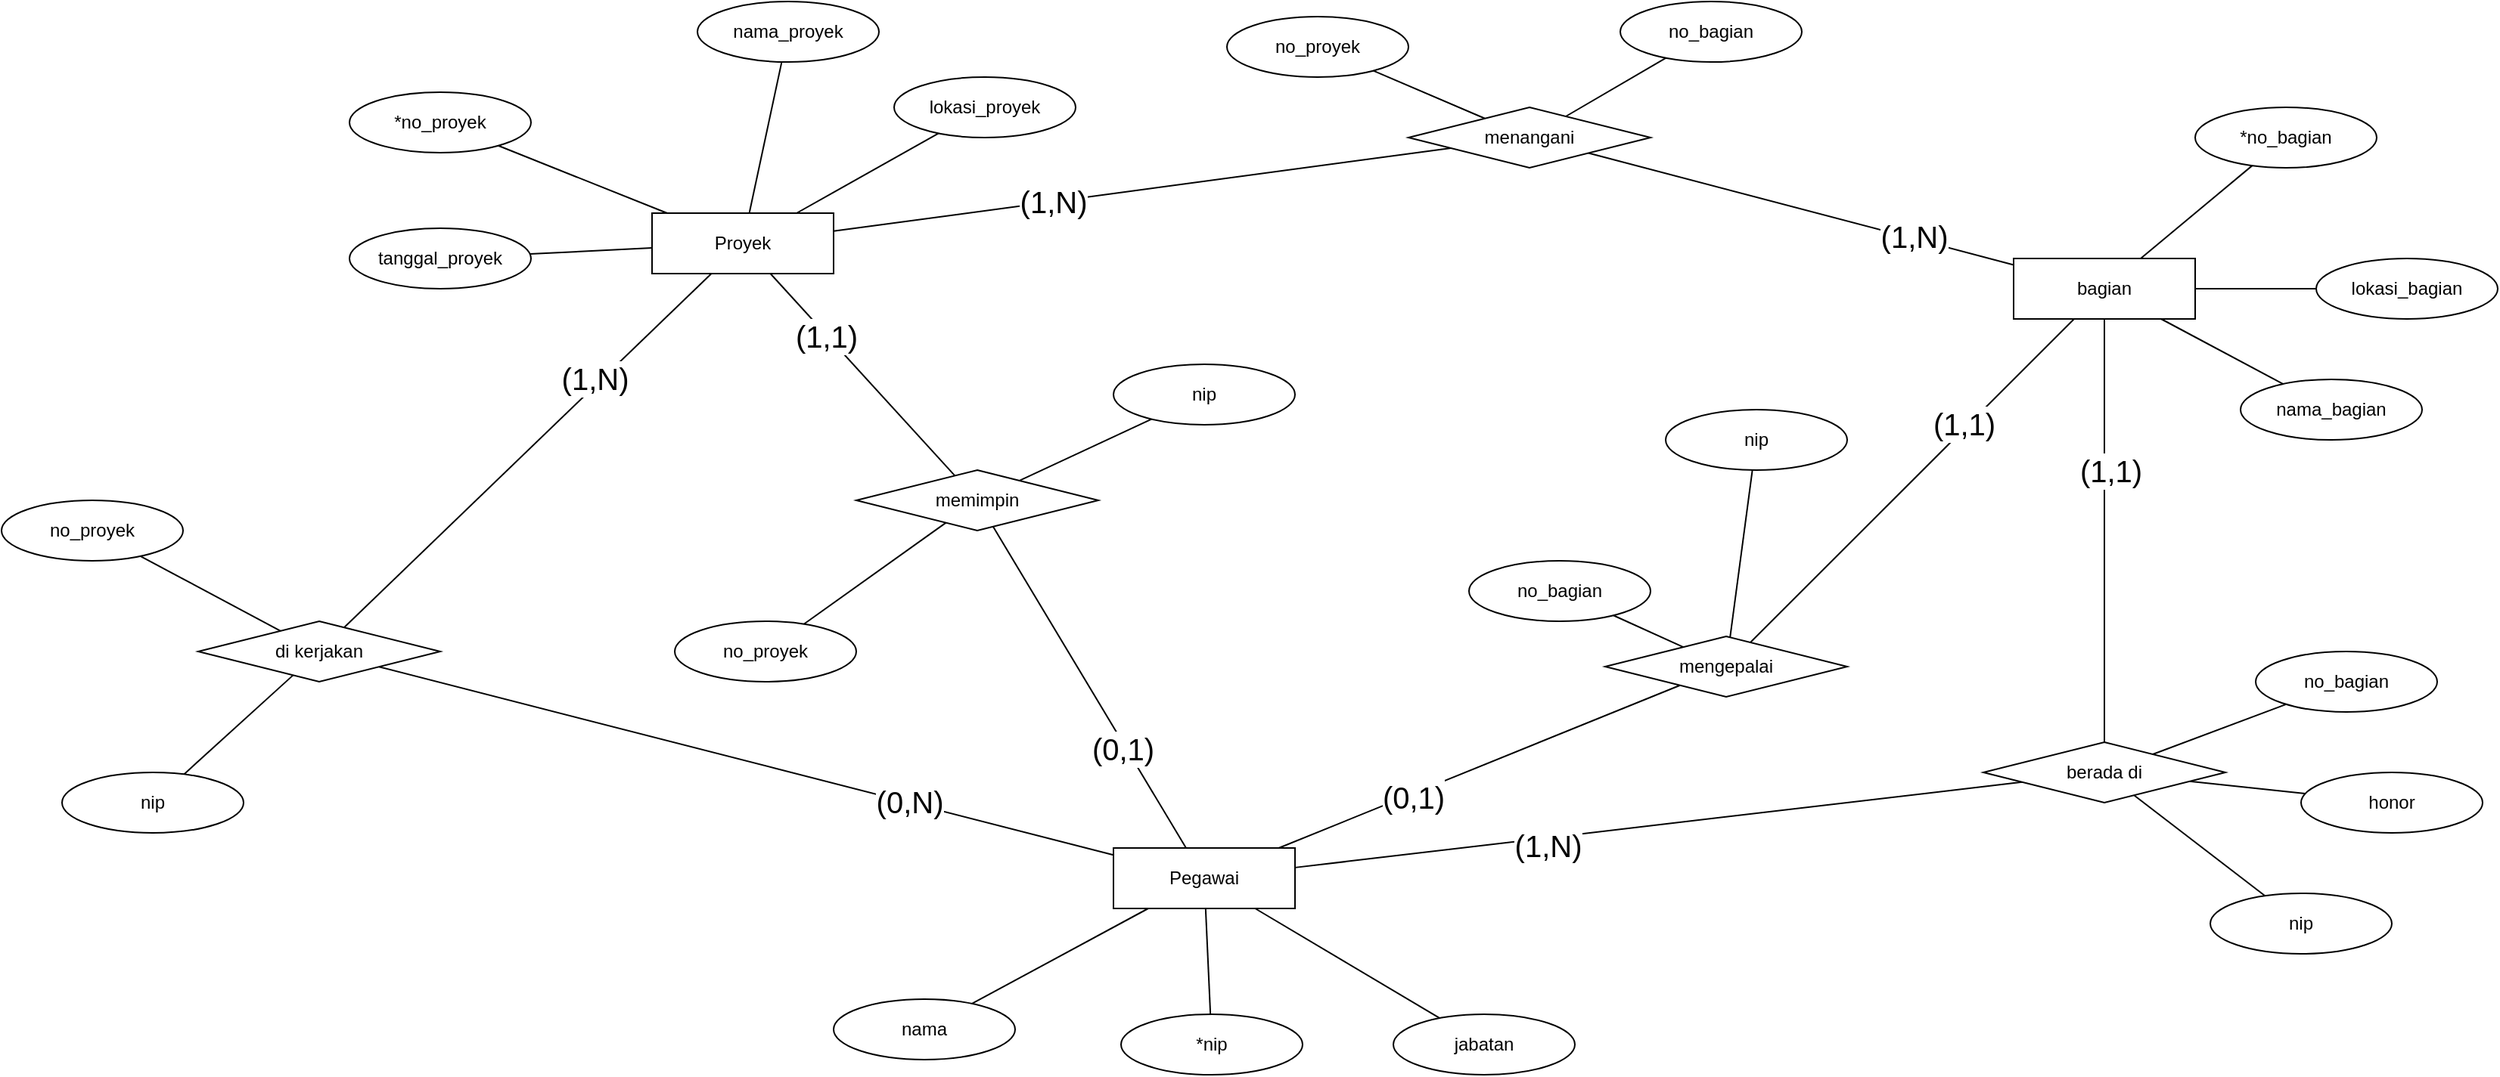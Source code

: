 <mxfile version="21.3.7" type="device" pages="3">
  <diagram name="ER-Model" id="K68WFYx544NKHzGUATrE">
    <mxGraphModel dx="2490" dy="2073" grid="1" gridSize="10" guides="1" tooltips="1" connect="1" arrows="1" fold="1" page="1" pageScale="1" pageWidth="850" pageHeight="1100" math="0" shadow="0">
      <root>
        <mxCell id="0" />
        <mxCell id="1" parent="0" />
        <mxCell id="LPlbiNGyBh89_qNewVkw-8" value="" style="rounded=0;orthogonalLoop=1;jettySize=auto;html=1;endArrow=none;endFill=0;" parent="1" source="LPlbiNGyBh89_qNewVkw-1" target="LPlbiNGyBh89_qNewVkw-7" edge="1">
          <mxGeometry relative="1" as="geometry" />
        </mxCell>
        <mxCell id="LPlbiNGyBh89_qNewVkw-13" style="rounded=0;orthogonalLoop=1;jettySize=auto;html=1;endArrow=none;endFill=0;" parent="1" source="LPlbiNGyBh89_qNewVkw-1" target="LPlbiNGyBh89_qNewVkw-11" edge="1">
          <mxGeometry relative="1" as="geometry" />
        </mxCell>
        <mxCell id="LPlbiNGyBh89_qNewVkw-14" style="rounded=0;orthogonalLoop=1;jettySize=auto;html=1;endArrow=none;endFill=0;" parent="1" source="LPlbiNGyBh89_qNewVkw-1" target="LPlbiNGyBh89_qNewVkw-12" edge="1">
          <mxGeometry relative="1" as="geometry" />
        </mxCell>
        <mxCell id="LPlbiNGyBh89_qNewVkw-1" value="Pegawai" style="rounded=0;whiteSpace=wrap;html=1;" parent="1" vertex="1">
          <mxGeometry x="465" y="220" width="120" height="40" as="geometry" />
        </mxCell>
        <mxCell id="LPlbiNGyBh89_qNewVkw-7" value="jabatan" style="ellipse;whiteSpace=wrap;html=1;rounded=0;" parent="1" vertex="1">
          <mxGeometry x="650" y="330" width="120" height="40" as="geometry" />
        </mxCell>
        <mxCell id="LPlbiNGyBh89_qNewVkw-11" value="*nip" style="ellipse;whiteSpace=wrap;html=1;rounded=0;" parent="1" vertex="1">
          <mxGeometry x="470" y="330" width="120" height="40" as="geometry" />
        </mxCell>
        <mxCell id="LPlbiNGyBh89_qNewVkw-12" value="nama" style="ellipse;whiteSpace=wrap;html=1;rounded=0;" parent="1" vertex="1">
          <mxGeometry x="280" y="320" width="120" height="40" as="geometry" />
        </mxCell>
        <mxCell id="LPlbiNGyBh89_qNewVkw-17" style="rounded=0;orthogonalLoop=1;jettySize=auto;html=1;endArrow=none;endFill=0;" parent="1" source="LPlbiNGyBh89_qNewVkw-15" target="LPlbiNGyBh89_qNewVkw-16" edge="1">
          <mxGeometry relative="1" as="geometry" />
        </mxCell>
        <mxCell id="LPlbiNGyBh89_qNewVkw-20" style="rounded=0;orthogonalLoop=1;jettySize=auto;html=1;endArrow=none;endFill=0;" parent="1" source="LPlbiNGyBh89_qNewVkw-15" target="LPlbiNGyBh89_qNewVkw-19" edge="1">
          <mxGeometry relative="1" as="geometry" />
        </mxCell>
        <mxCell id="LPlbiNGyBh89_qNewVkw-21" style="rounded=0;orthogonalLoop=1;jettySize=auto;html=1;endArrow=none;endFill=0;" parent="1" source="LPlbiNGyBh89_qNewVkw-15" target="LPlbiNGyBh89_qNewVkw-18" edge="1">
          <mxGeometry relative="1" as="geometry" />
        </mxCell>
        <mxCell id="LPlbiNGyBh89_qNewVkw-68" style="rounded=0;orthogonalLoop=1;jettySize=auto;html=1;endArrow=none;endFill=0;" parent="1" source="LPlbiNGyBh89_qNewVkw-15" target="LPlbiNGyBh89_qNewVkw-1" edge="1">
          <mxGeometry relative="1" as="geometry" />
        </mxCell>
        <mxCell id="LPlbiNGyBh89_qNewVkw-69" value="&lt;font style=&quot;font-size: 20px;&quot;&gt;(1,N)&lt;/font&gt;" style="edgeLabel;html=1;align=center;verticalAlign=middle;resizable=0;points=[];" parent="LPlbiNGyBh89_qNewVkw-68" vertex="1" connectable="0">
          <mxGeometry x="0.309" y="4" relative="1" as="geometry">
            <mxPoint as="offset" />
          </mxGeometry>
        </mxCell>
        <mxCell id="LPlbiNGyBh89_qNewVkw-15" value="berada di" style="rhombus;whiteSpace=wrap;html=1;" parent="1" vertex="1">
          <mxGeometry x="1040" y="150" width="160" height="40" as="geometry" />
        </mxCell>
        <mxCell id="LPlbiNGyBh89_qNewVkw-16" value="nip" style="ellipse;whiteSpace=wrap;html=1;rounded=0;" parent="1" vertex="1">
          <mxGeometry x="1190" y="250" width="120" height="40" as="geometry" />
        </mxCell>
        <mxCell id="LPlbiNGyBh89_qNewVkw-18" value="honor" style="ellipse;whiteSpace=wrap;html=1;rounded=0;" parent="1" vertex="1">
          <mxGeometry x="1250" y="170" width="120" height="40" as="geometry" />
        </mxCell>
        <mxCell id="LPlbiNGyBh89_qNewVkw-19" value="no_bagian" style="ellipse;whiteSpace=wrap;html=1;rounded=0;" parent="1" vertex="1">
          <mxGeometry x="1220" y="90" width="120" height="40" as="geometry" />
        </mxCell>
        <mxCell id="LPlbiNGyBh89_qNewVkw-24" style="rounded=0;orthogonalLoop=1;jettySize=auto;html=1;endArrow=none;endFill=0;" parent="1" source="LPlbiNGyBh89_qNewVkw-22" target="LPlbiNGyBh89_qNewVkw-23" edge="1">
          <mxGeometry relative="1" as="geometry" />
        </mxCell>
        <mxCell id="LPlbiNGyBh89_qNewVkw-27" style="rounded=0;orthogonalLoop=1;jettySize=auto;html=1;endArrow=none;endFill=0;" parent="1" source="LPlbiNGyBh89_qNewVkw-22" target="LPlbiNGyBh89_qNewVkw-26" edge="1">
          <mxGeometry relative="1" as="geometry" />
        </mxCell>
        <mxCell id="LPlbiNGyBh89_qNewVkw-28" style="rounded=0;orthogonalLoop=1;jettySize=auto;html=1;endArrow=none;endFill=0;" parent="1" source="LPlbiNGyBh89_qNewVkw-22" target="LPlbiNGyBh89_qNewVkw-25" edge="1">
          <mxGeometry relative="1" as="geometry" />
        </mxCell>
        <mxCell id="LPlbiNGyBh89_qNewVkw-66" style="rounded=0;orthogonalLoop=1;jettySize=auto;html=1;endArrow=none;endFill=0;" parent="1" source="LPlbiNGyBh89_qNewVkw-22" target="LPlbiNGyBh89_qNewVkw-15" edge="1">
          <mxGeometry relative="1" as="geometry" />
        </mxCell>
        <mxCell id="LPlbiNGyBh89_qNewVkw-67" value="&lt;font style=&quot;font-size: 20px;&quot;&gt;(1,1)&lt;/font&gt;" style="edgeLabel;html=1;align=center;verticalAlign=middle;resizable=0;points=[];" parent="LPlbiNGyBh89_qNewVkw-66" vertex="1" connectable="0">
          <mxGeometry x="-0.284" y="4" relative="1" as="geometry">
            <mxPoint as="offset" />
          </mxGeometry>
        </mxCell>
        <mxCell id="LPlbiNGyBh89_qNewVkw-71" style="rounded=0;orthogonalLoop=1;jettySize=auto;html=1;endArrow=none;endFill=0;" parent="1" source="LPlbiNGyBh89_qNewVkw-22" target="LPlbiNGyBh89_qNewVkw-29" edge="1">
          <mxGeometry relative="1" as="geometry" />
        </mxCell>
        <mxCell id="LPlbiNGyBh89_qNewVkw-72" value="&lt;font style=&quot;font-size: 20px;&quot;&gt;(1,1)&lt;/font&gt;" style="edgeLabel;html=1;align=center;verticalAlign=middle;resizable=0;points=[];" parent="LPlbiNGyBh89_qNewVkw-71" vertex="1" connectable="0">
          <mxGeometry x="-0.341" y="-4" relative="1" as="geometry">
            <mxPoint y="1" as="offset" />
          </mxGeometry>
        </mxCell>
        <mxCell id="LPlbiNGyBh89_qNewVkw-22" value="bagian" style="rounded=0;whiteSpace=wrap;html=1;" parent="1" vertex="1">
          <mxGeometry x="1060" y="-170" width="120" height="40" as="geometry" />
        </mxCell>
        <mxCell id="LPlbiNGyBh89_qNewVkw-23" value="*no_bagian" style="ellipse;whiteSpace=wrap;html=1;rounded=0;" parent="1" vertex="1">
          <mxGeometry x="1180" y="-270" width="120" height="40" as="geometry" />
        </mxCell>
        <mxCell id="LPlbiNGyBh89_qNewVkw-25" value="nama_bagian" style="ellipse;whiteSpace=wrap;html=1;rounded=0;" parent="1" vertex="1">
          <mxGeometry x="1210" y="-90" width="120" height="40" as="geometry" />
        </mxCell>
        <mxCell id="LPlbiNGyBh89_qNewVkw-26" value="lokasi_bagian" style="ellipse;whiteSpace=wrap;html=1;rounded=0;" parent="1" vertex="1">
          <mxGeometry x="1260" y="-170" width="120" height="40" as="geometry" />
        </mxCell>
        <mxCell id="LPlbiNGyBh89_qNewVkw-31" style="rounded=0;orthogonalLoop=1;jettySize=auto;html=1;endArrow=none;endFill=0;" parent="1" source="LPlbiNGyBh89_qNewVkw-29" target="LPlbiNGyBh89_qNewVkw-30" edge="1">
          <mxGeometry relative="1" as="geometry" />
        </mxCell>
        <mxCell id="LPlbiNGyBh89_qNewVkw-33" style="rounded=0;orthogonalLoop=1;jettySize=auto;html=1;endArrow=none;endFill=0;" parent="1" source="LPlbiNGyBh89_qNewVkw-29" target="LPlbiNGyBh89_qNewVkw-32" edge="1">
          <mxGeometry relative="1" as="geometry" />
        </mxCell>
        <mxCell id="LPlbiNGyBh89_qNewVkw-73" style="rounded=0;orthogonalLoop=1;jettySize=auto;html=1;endArrow=none;endFill=0;" parent="1" source="LPlbiNGyBh89_qNewVkw-29" target="LPlbiNGyBh89_qNewVkw-1" edge="1">
          <mxGeometry relative="1" as="geometry" />
        </mxCell>
        <mxCell id="LPlbiNGyBh89_qNewVkw-74" value="&lt;font style=&quot;font-size: 20px;&quot;&gt;(0,1)&lt;/font&gt;" style="edgeLabel;html=1;align=center;verticalAlign=middle;resizable=0;points=[];" parent="LPlbiNGyBh89_qNewVkw-73" vertex="1" connectable="0">
          <mxGeometry x="0.334" y="1" relative="1" as="geometry">
            <mxPoint y="1" as="offset" />
          </mxGeometry>
        </mxCell>
        <mxCell id="LPlbiNGyBh89_qNewVkw-29" value="mengepalai" style="rhombus;whiteSpace=wrap;html=1;" parent="1" vertex="1">
          <mxGeometry x="790" y="80" width="160" height="40" as="geometry" />
        </mxCell>
        <mxCell id="LPlbiNGyBh89_qNewVkw-30" value="no_bagian" style="ellipse;whiteSpace=wrap;html=1;rounded=0;" parent="1" vertex="1">
          <mxGeometry x="700" y="30" width="120" height="40" as="geometry" />
        </mxCell>
        <mxCell id="LPlbiNGyBh89_qNewVkw-32" value="nip" style="ellipse;whiteSpace=wrap;html=1;rounded=0;" parent="1" vertex="1">
          <mxGeometry x="830" y="-70" width="120" height="40" as="geometry" />
        </mxCell>
        <mxCell id="LPlbiNGyBh89_qNewVkw-36" style="rounded=0;orthogonalLoop=1;jettySize=auto;html=1;endArrow=none;endFill=0;" parent="1" source="LPlbiNGyBh89_qNewVkw-34" target="LPlbiNGyBh89_qNewVkw-35" edge="1">
          <mxGeometry relative="1" as="geometry" />
        </mxCell>
        <mxCell id="LPlbiNGyBh89_qNewVkw-38" style="rounded=0;orthogonalLoop=1;jettySize=auto;html=1;endArrow=none;endFill=0;" parent="1" source="LPlbiNGyBh89_qNewVkw-34" target="LPlbiNGyBh89_qNewVkw-37" edge="1">
          <mxGeometry relative="1" as="geometry" />
        </mxCell>
        <mxCell id="LPlbiNGyBh89_qNewVkw-55" style="rounded=0;orthogonalLoop=1;jettySize=auto;html=1;endArrow=none;endFill=0;" parent="1" source="LPlbiNGyBh89_qNewVkw-34" target="LPlbiNGyBh89_qNewVkw-22" edge="1">
          <mxGeometry relative="1" as="geometry" />
        </mxCell>
        <mxCell id="LPlbiNGyBh89_qNewVkw-56" value="&lt;font style=&quot;font-size: 20px;&quot;&gt;(1,N)&lt;/font&gt;" style="edgeLabel;html=1;align=center;verticalAlign=middle;resizable=0;points=[];" parent="LPlbiNGyBh89_qNewVkw-55" vertex="1" connectable="0">
          <mxGeometry x="0.525" y="2" relative="1" as="geometry">
            <mxPoint as="offset" />
          </mxGeometry>
        </mxCell>
        <mxCell id="LPlbiNGyBh89_qNewVkw-34" value="menangani" style="rhombus;whiteSpace=wrap;html=1;" parent="1" vertex="1">
          <mxGeometry x="660" y="-270" width="160" height="40" as="geometry" />
        </mxCell>
        <mxCell id="LPlbiNGyBh89_qNewVkw-35" value="no_bagian" style="ellipse;whiteSpace=wrap;html=1;rounded=0;" parent="1" vertex="1">
          <mxGeometry x="800" y="-340" width="120" height="40" as="geometry" />
        </mxCell>
        <mxCell id="LPlbiNGyBh89_qNewVkw-37" value="no_proyek" style="ellipse;whiteSpace=wrap;html=1;rounded=0;" parent="1" vertex="1">
          <mxGeometry x="540" y="-330" width="120" height="40" as="geometry" />
        </mxCell>
        <mxCell id="LPlbiNGyBh89_qNewVkw-41" style="rounded=0;orthogonalLoop=1;jettySize=auto;html=1;startArrow=none;startFill=0;endArrow=none;endFill=0;" parent="1" source="LPlbiNGyBh89_qNewVkw-39" target="LPlbiNGyBh89_qNewVkw-40" edge="1">
          <mxGeometry relative="1" as="geometry" />
        </mxCell>
        <mxCell id="LPlbiNGyBh89_qNewVkw-43" style="rounded=0;orthogonalLoop=1;jettySize=auto;html=1;startArrow=none;startFill=0;endArrow=none;endFill=0;" parent="1" source="LPlbiNGyBh89_qNewVkw-39" target="LPlbiNGyBh89_qNewVkw-42" edge="1">
          <mxGeometry relative="1" as="geometry" />
        </mxCell>
        <mxCell id="LPlbiNGyBh89_qNewVkw-45" style="rounded=0;orthogonalLoop=1;jettySize=auto;html=1;endArrow=none;endFill=0;" parent="1" source="LPlbiNGyBh89_qNewVkw-39" target="LPlbiNGyBh89_qNewVkw-44" edge="1">
          <mxGeometry relative="1" as="geometry" />
        </mxCell>
        <mxCell id="LPlbiNGyBh89_qNewVkw-47" style="rounded=0;orthogonalLoop=1;jettySize=auto;html=1;startArrow=none;startFill=0;endArrow=none;endFill=0;" parent="1" source="LPlbiNGyBh89_qNewVkw-39" target="LPlbiNGyBh89_qNewVkw-46" edge="1">
          <mxGeometry relative="1" as="geometry" />
        </mxCell>
        <mxCell id="LPlbiNGyBh89_qNewVkw-53" style="rounded=0;orthogonalLoop=1;jettySize=auto;html=1;endArrow=none;endFill=0;" parent="1" source="LPlbiNGyBh89_qNewVkw-39" target="LPlbiNGyBh89_qNewVkw-34" edge="1">
          <mxGeometry relative="1" as="geometry" />
        </mxCell>
        <mxCell id="LPlbiNGyBh89_qNewVkw-54" value="&lt;font style=&quot;font-size: 20px;&quot;&gt;(1,N)&lt;/font&gt;" style="edgeLabel;html=1;align=center;verticalAlign=middle;resizable=0;points=[];" parent="LPlbiNGyBh89_qNewVkw-53" vertex="1" connectable="0">
          <mxGeometry x="-0.291" y="1" relative="1" as="geometry">
            <mxPoint as="offset" />
          </mxGeometry>
        </mxCell>
        <mxCell id="LPlbiNGyBh89_qNewVkw-62" style="rounded=0;orthogonalLoop=1;jettySize=auto;html=1;endArrow=none;endFill=0;" parent="1" source="LPlbiNGyBh89_qNewVkw-39" target="LPlbiNGyBh89_qNewVkw-57" edge="1">
          <mxGeometry relative="1" as="geometry" />
        </mxCell>
        <mxCell id="LPlbiNGyBh89_qNewVkw-63" value="&lt;font style=&quot;font-size: 20px;&quot;&gt;(1,N)&lt;/font&gt;" style="edgeLabel;html=1;align=center;verticalAlign=middle;resizable=0;points=[];" parent="LPlbiNGyBh89_qNewVkw-62" vertex="1" connectable="0">
          <mxGeometry x="-0.386" y="-4" relative="1" as="geometry">
            <mxPoint as="offset" />
          </mxGeometry>
        </mxCell>
        <mxCell id="LPlbiNGyBh89_qNewVkw-76" style="rounded=0;orthogonalLoop=1;jettySize=auto;html=1;endArrow=none;endFill=0;" parent="1" source="LPlbiNGyBh89_qNewVkw-39" target="LPlbiNGyBh89_qNewVkw-48" edge="1">
          <mxGeometry relative="1" as="geometry" />
        </mxCell>
        <mxCell id="LPlbiNGyBh89_qNewVkw-77" value="&lt;font style=&quot;font-size: 20px;&quot;&gt;(1,1)&lt;/font&gt;" style="edgeLabel;html=1;align=center;verticalAlign=middle;resizable=0;points=[];" parent="LPlbiNGyBh89_qNewVkw-76" vertex="1" connectable="0">
          <mxGeometry x="-0.395" relative="1" as="geometry">
            <mxPoint as="offset" />
          </mxGeometry>
        </mxCell>
        <mxCell id="LPlbiNGyBh89_qNewVkw-39" value="Proyek" style="rounded=0;whiteSpace=wrap;html=1;" parent="1" vertex="1">
          <mxGeometry x="160" y="-200" width="120" height="40" as="geometry" />
        </mxCell>
        <mxCell id="LPlbiNGyBh89_qNewVkw-40" value="*no_proyek" style="ellipse;whiteSpace=wrap;html=1;rounded=0;" parent="1" vertex="1">
          <mxGeometry x="-40" y="-280" width="120" height="40" as="geometry" />
        </mxCell>
        <mxCell id="LPlbiNGyBh89_qNewVkw-42" value="nama_proyek" style="ellipse;whiteSpace=wrap;html=1;rounded=0;" parent="1" vertex="1">
          <mxGeometry x="190" y="-340" width="120" height="40" as="geometry" />
        </mxCell>
        <mxCell id="LPlbiNGyBh89_qNewVkw-44" value="lokasi_proyek" style="ellipse;whiteSpace=wrap;html=1;rounded=0;" parent="1" vertex="1">
          <mxGeometry x="320" y="-290" width="120" height="40" as="geometry" />
        </mxCell>
        <mxCell id="LPlbiNGyBh89_qNewVkw-46" value="tanggal_proyek" style="ellipse;whiteSpace=wrap;html=1;rounded=0;" parent="1" vertex="1">
          <mxGeometry x="-40" y="-190" width="120" height="40" as="geometry" />
        </mxCell>
        <mxCell id="LPlbiNGyBh89_qNewVkw-50" style="rounded=0;orthogonalLoop=1;jettySize=auto;html=1;endArrow=none;endFill=0;" parent="1" source="LPlbiNGyBh89_qNewVkw-48" target="LPlbiNGyBh89_qNewVkw-49" edge="1">
          <mxGeometry relative="1" as="geometry" />
        </mxCell>
        <mxCell id="LPlbiNGyBh89_qNewVkw-52" style="rounded=0;orthogonalLoop=1;jettySize=auto;html=1;endArrow=none;endFill=0;" parent="1" source="LPlbiNGyBh89_qNewVkw-48" target="LPlbiNGyBh89_qNewVkw-51" edge="1">
          <mxGeometry relative="1" as="geometry" />
        </mxCell>
        <mxCell id="LPlbiNGyBh89_qNewVkw-78" style="rounded=0;orthogonalLoop=1;jettySize=auto;html=1;endArrow=none;endFill=0;" parent="1" source="LPlbiNGyBh89_qNewVkw-48" target="LPlbiNGyBh89_qNewVkw-1" edge="1">
          <mxGeometry relative="1" as="geometry" />
        </mxCell>
        <mxCell id="LPlbiNGyBh89_qNewVkw-79" value="&lt;font style=&quot;font-size: 20px;&quot;&gt;(0,1)&lt;/font&gt;" style="edgeLabel;html=1;align=center;verticalAlign=middle;resizable=0;points=[];" parent="LPlbiNGyBh89_qNewVkw-78" vertex="1" connectable="0">
          <mxGeometry x="0.363" y="-2" relative="1" as="geometry">
            <mxPoint as="offset" />
          </mxGeometry>
        </mxCell>
        <mxCell id="LPlbiNGyBh89_qNewVkw-48" value="memimpin" style="rhombus;whiteSpace=wrap;html=1;" parent="1" vertex="1">
          <mxGeometry x="295" y="-30" width="160" height="40" as="geometry" />
        </mxCell>
        <mxCell id="LPlbiNGyBh89_qNewVkw-49" value="nip" style="ellipse;whiteSpace=wrap;html=1;rounded=0;" parent="1" vertex="1">
          <mxGeometry x="465" y="-100" width="120" height="40" as="geometry" />
        </mxCell>
        <mxCell id="LPlbiNGyBh89_qNewVkw-51" value="no_proyek" style="ellipse;whiteSpace=wrap;html=1;rounded=0;" parent="1" vertex="1">
          <mxGeometry x="175" y="70" width="120" height="40" as="geometry" />
        </mxCell>
        <mxCell id="LPlbiNGyBh89_qNewVkw-59" style="rounded=0;orthogonalLoop=1;jettySize=auto;html=1;startArrow=none;startFill=0;endArrow=none;endFill=0;" parent="1" source="LPlbiNGyBh89_qNewVkw-57" target="LPlbiNGyBh89_qNewVkw-58" edge="1">
          <mxGeometry relative="1" as="geometry" />
        </mxCell>
        <mxCell id="LPlbiNGyBh89_qNewVkw-61" style="rounded=0;orthogonalLoop=1;jettySize=auto;html=1;startArrow=none;startFill=0;endArrow=none;endFill=0;" parent="1" source="LPlbiNGyBh89_qNewVkw-57" target="LPlbiNGyBh89_qNewVkw-60" edge="1">
          <mxGeometry relative="1" as="geometry" />
        </mxCell>
        <mxCell id="LPlbiNGyBh89_qNewVkw-64" style="rounded=0;orthogonalLoop=1;jettySize=auto;html=1;endArrow=none;endFill=0;" parent="1" source="LPlbiNGyBh89_qNewVkw-57" target="LPlbiNGyBh89_qNewVkw-1" edge="1">
          <mxGeometry relative="1" as="geometry" />
        </mxCell>
        <mxCell id="LPlbiNGyBh89_qNewVkw-65" value="&lt;font style=&quot;font-size: 20px;&quot;&gt;(0,N)&lt;/font&gt;" style="edgeLabel;html=1;align=center;verticalAlign=middle;resizable=0;points=[];" parent="LPlbiNGyBh89_qNewVkw-64" vertex="1" connectable="0">
          <mxGeometry x="0.441" y="1" relative="1" as="geometry">
            <mxPoint as="offset" />
          </mxGeometry>
        </mxCell>
        <mxCell id="LPlbiNGyBh89_qNewVkw-57" value="di kerjakan" style="rhombus;whiteSpace=wrap;html=1;" parent="1" vertex="1">
          <mxGeometry x="-140" y="70" width="160" height="40" as="geometry" />
        </mxCell>
        <mxCell id="LPlbiNGyBh89_qNewVkw-58" value="no_proyek" style="ellipse;whiteSpace=wrap;html=1;rounded=0;" parent="1" vertex="1">
          <mxGeometry x="-270" y="-10" width="120" height="40" as="geometry" />
        </mxCell>
        <mxCell id="LPlbiNGyBh89_qNewVkw-60" value="nip" style="ellipse;whiteSpace=wrap;html=1;rounded=0;" parent="1" vertex="1">
          <mxGeometry x="-230" y="170" width="120" height="40" as="geometry" />
        </mxCell>
      </root>
    </mxGraphModel>
  </diagram>
  <diagram id="GbH912qU25Y64D2h6CVo" name="CDM">
    <mxGraphModel dx="1752" dy="535" grid="1" gridSize="10" guides="1" tooltips="1" connect="1" arrows="1" fold="1" page="1" pageScale="1" pageWidth="850" pageHeight="1100" math="0" shadow="0">
      <root>
        <mxCell id="0" />
        <mxCell id="1" parent="0" />
        <mxCell id="xBo47r-oXRucLtAjuDVi-22" value="Bagian" style="swimlane;fontStyle=0;childLayout=stackLayout;horizontal=1;startSize=30;horizontalStack=0;resizeParent=1;resizeParentMax=0;resizeLast=0;collapsible=1;marginBottom=0;whiteSpace=wrap;html=1;" vertex="1" parent="1">
          <mxGeometry x="110" y="110" width="140" height="120" as="geometry" />
        </mxCell>
        <mxCell id="xBo47r-oXRucLtAjuDVi-23" value="*no_bagian" style="text;strokeColor=none;fillColor=none;align=left;verticalAlign=middle;spacingLeft=4;spacingRight=4;overflow=hidden;points=[[0,0.5],[1,0.5]];portConstraint=eastwest;rotatable=0;whiteSpace=wrap;html=1;" vertex="1" parent="xBo47r-oXRucLtAjuDVi-22">
          <mxGeometry y="30" width="140" height="30" as="geometry" />
        </mxCell>
        <mxCell id="xBo47r-oXRucLtAjuDVi-24" value="nama_bagian" style="text;strokeColor=none;fillColor=none;align=left;verticalAlign=middle;spacingLeft=4;spacingRight=4;overflow=hidden;points=[[0,0.5],[1,0.5]];portConstraint=eastwest;rotatable=0;whiteSpace=wrap;html=1;" vertex="1" parent="xBo47r-oXRucLtAjuDVi-22">
          <mxGeometry y="60" width="140" height="30" as="geometry" />
        </mxCell>
        <mxCell id="xBo47r-oXRucLtAjuDVi-25" value="lokasi_bagian" style="text;strokeColor=none;fillColor=none;align=left;verticalAlign=middle;spacingLeft=4;spacingRight=4;overflow=hidden;points=[[0,0.5],[1,0.5]];portConstraint=eastwest;rotatable=0;whiteSpace=wrap;html=1;" vertex="1" parent="xBo47r-oXRucLtAjuDVi-22">
          <mxGeometry y="90" width="140" height="30" as="geometry" />
        </mxCell>
        <mxCell id="xBo47r-oXRucLtAjuDVi-26" value="Proyek" style="swimlane;fontStyle=0;childLayout=stackLayout;horizontal=1;startSize=30;horizontalStack=0;resizeParent=1;resizeParentMax=0;resizeLast=0;collapsible=1;marginBottom=0;whiteSpace=wrap;html=1;" vertex="1" parent="1">
          <mxGeometry x="580" y="95" width="140" height="150" as="geometry" />
        </mxCell>
        <mxCell id="xBo47r-oXRucLtAjuDVi-27" value="*no_proyek" style="text;strokeColor=none;fillColor=none;align=left;verticalAlign=middle;spacingLeft=4;spacingRight=4;overflow=hidden;points=[[0,0.5],[1,0.5]];portConstraint=eastwest;rotatable=0;whiteSpace=wrap;html=1;" vertex="1" parent="xBo47r-oXRucLtAjuDVi-26">
          <mxGeometry y="30" width="140" height="30" as="geometry" />
        </mxCell>
        <mxCell id="xBo47r-oXRucLtAjuDVi-28" value="nama_proyek" style="text;strokeColor=none;fillColor=none;align=left;verticalAlign=middle;spacingLeft=4;spacingRight=4;overflow=hidden;points=[[0,0.5],[1,0.5]];portConstraint=eastwest;rotatable=0;whiteSpace=wrap;html=1;" vertex="1" parent="xBo47r-oXRucLtAjuDVi-26">
          <mxGeometry y="60" width="140" height="30" as="geometry" />
        </mxCell>
        <mxCell id="xBo47r-oXRucLtAjuDVi-29" value="tanggal_proyek" style="text;strokeColor=none;fillColor=none;align=left;verticalAlign=middle;spacingLeft=4;spacingRight=4;overflow=hidden;points=[[0,0.5],[1,0.5]];portConstraint=eastwest;rotatable=0;whiteSpace=wrap;html=1;" vertex="1" parent="xBo47r-oXRucLtAjuDVi-26">
          <mxGeometry y="90" width="140" height="30" as="geometry" />
        </mxCell>
        <mxCell id="xBo47r-oXRucLtAjuDVi-34" value="lokasi_proyek" style="text;strokeColor=none;fillColor=none;align=left;verticalAlign=middle;spacingLeft=4;spacingRight=4;overflow=hidden;points=[[0,0.5],[1,0.5]];portConstraint=eastwest;rotatable=0;whiteSpace=wrap;html=1;" vertex="1" parent="xBo47r-oXRucLtAjuDVi-26">
          <mxGeometry y="120" width="140" height="30" as="geometry" />
        </mxCell>
        <mxCell id="xBo47r-oXRucLtAjuDVi-30" value="Pegawai" style="swimlane;fontStyle=0;childLayout=stackLayout;horizontal=1;startSize=30;horizontalStack=0;resizeParent=1;resizeParentMax=0;resizeLast=0;collapsible=1;marginBottom=0;whiteSpace=wrap;html=1;" vertex="1" parent="1">
          <mxGeometry x="110" y="310" width="140" height="150" as="geometry" />
        </mxCell>
        <mxCell id="xBo47r-oXRucLtAjuDVi-31" value="*nip" style="text;strokeColor=none;fillColor=none;align=left;verticalAlign=middle;spacingLeft=4;spacingRight=4;overflow=hidden;points=[[0,0.5],[1,0.5]];portConstraint=eastwest;rotatable=0;whiteSpace=wrap;html=1;" vertex="1" parent="xBo47r-oXRucLtAjuDVi-30">
          <mxGeometry y="30" width="140" height="30" as="geometry" />
        </mxCell>
        <mxCell id="xBo47r-oXRucLtAjuDVi-32" value="nama_pegawai" style="text;strokeColor=none;fillColor=none;align=left;verticalAlign=middle;spacingLeft=4;spacingRight=4;overflow=hidden;points=[[0,0.5],[1,0.5]];portConstraint=eastwest;rotatable=0;whiteSpace=wrap;html=1;" vertex="1" parent="xBo47r-oXRucLtAjuDVi-30">
          <mxGeometry y="60" width="140" height="30" as="geometry" />
        </mxCell>
        <mxCell id="xBo47r-oXRucLtAjuDVi-33" value="jabatan_pegawai" style="text;strokeColor=none;fillColor=none;align=left;verticalAlign=middle;spacingLeft=4;spacingRight=4;overflow=hidden;points=[[0,0.5],[1,0.5]];portConstraint=eastwest;rotatable=0;whiteSpace=wrap;html=1;" vertex="1" parent="xBo47r-oXRucLtAjuDVi-30">
          <mxGeometry y="90" width="140" height="30" as="geometry" />
        </mxCell>
        <mxCell id="xBo47r-oXRucLtAjuDVi-35" value="gaji_pokok" style="text;strokeColor=none;fillColor=none;align=left;verticalAlign=middle;spacingLeft=4;spacingRight=4;overflow=hidden;points=[[0,0.5],[1,0.5]];portConstraint=eastwest;rotatable=0;whiteSpace=wrap;html=1;" vertex="1" parent="xBo47r-oXRucLtAjuDVi-30">
          <mxGeometry y="120" width="140" height="30" as="geometry" />
        </mxCell>
        <mxCell id="xBo47r-oXRucLtAjuDVi-36" style="edgeStyle=orthogonalEdgeStyle;rounded=0;orthogonalLoop=1;jettySize=auto;html=1;endArrow=ERoneToMany;endFill=0;strokeWidth=1;startArrow=ERoneToMany;startFill=0;" edge="1" parent="1" source="xBo47r-oXRucLtAjuDVi-23" target="xBo47r-oXRucLtAjuDVi-27">
          <mxGeometry relative="1" as="geometry" />
        </mxCell>
        <mxCell id="xBo47r-oXRucLtAjuDVi-37" value="&lt;font style=&quot;font-size: 20px;&quot;&gt;Menangani&lt;/font&gt;" style="text;html=1;align=center;verticalAlign=middle;resizable=0;points=[];autosize=1;strokeColor=none;fillColor=none;" vertex="1" parent="1">
          <mxGeometry x="360" y="102" width="120" height="40" as="geometry" />
        </mxCell>
        <mxCell id="xBo47r-oXRucLtAjuDVi-38" style="edgeStyle=orthogonalEdgeStyle;rounded=0;orthogonalLoop=1;jettySize=auto;html=1;startArrow=ERone;startFill=0;endArrow=ERoneToMany;endFill=0;" edge="1" parent="1" source="xBo47r-oXRucLtAjuDVi-25" target="xBo47r-oXRucLtAjuDVi-31">
          <mxGeometry relative="1" as="geometry">
            <Array as="points">
              <mxPoint x="70" y="215" />
              <mxPoint x="70" y="355" />
            </Array>
          </mxGeometry>
        </mxCell>
        <mxCell id="xBo47r-oXRucLtAjuDVi-39" value="&lt;font style=&quot;font-size: 20px;&quot;&gt;Berada&lt;/font&gt;" style="text;html=1;align=center;verticalAlign=middle;resizable=0;points=[];autosize=1;strokeColor=none;fillColor=none;rotation=0;" vertex="1" parent="1">
          <mxGeometry x="-20" y="260" width="90" height="40" as="geometry" />
        </mxCell>
        <mxCell id="xBo47r-oXRucLtAjuDVi-40" style="edgeStyle=orthogonalEdgeStyle;rounded=0;orthogonalLoop=1;jettySize=auto;html=1;startArrow=ERone;startFill=0;endArrow=circle;endFill=0;sourcePerimeterSpacing=0;" edge="1" parent="1" source="xBo47r-oXRucLtAjuDVi-24" target="xBo47r-oXRucLtAjuDVi-31">
          <mxGeometry relative="1" as="geometry">
            <Array as="points">
              <mxPoint x="320" y="185" />
              <mxPoint x="320" y="355" />
            </Array>
          </mxGeometry>
        </mxCell>
        <mxCell id="xBo47r-oXRucLtAjuDVi-41" value="&lt;font style=&quot;font-size: 20px;&quot;&gt;Mengepalai&lt;/font&gt;" style="text;html=1;align=center;verticalAlign=middle;resizable=0;points=[];autosize=1;strokeColor=none;fillColor=none;rotation=0;" vertex="1" parent="1">
          <mxGeometry x="190" y="250" width="130" height="40" as="geometry" />
        </mxCell>
        <mxCell id="xBo47r-oXRucLtAjuDVi-43" style="edgeStyle=orthogonalEdgeStyle;rounded=0;orthogonalLoop=1;jettySize=auto;html=1;endArrow=circle;endFill=0;startArrow=ERone;startFill=0;" edge="1" parent="1" source="xBo47r-oXRucLtAjuDVi-28" target="xBo47r-oXRucLtAjuDVi-32">
          <mxGeometry relative="1" as="geometry">
            <Array as="points">
              <mxPoint x="360" y="170" />
              <mxPoint x="360" y="385" />
            </Array>
          </mxGeometry>
        </mxCell>
        <mxCell id="xBo47r-oXRucLtAjuDVi-44" value="&lt;font style=&quot;font-size: 20px;&quot;&gt;Memimpin&lt;/font&gt;" style="text;html=1;align=center;verticalAlign=middle;resizable=0;points=[];autosize=1;strokeColor=none;fillColor=none;" vertex="1" parent="1">
          <mxGeometry x="360" y="170" width="120" height="40" as="geometry" />
        </mxCell>
        <mxCell id="xBo47r-oXRucLtAjuDVi-45" style="edgeStyle=orthogonalEdgeStyle;rounded=0;orthogonalLoop=1;jettySize=auto;html=1;endArrow=ERzeroToMany;endFill=0;startArrow=ERoneToMany;startFill=0;" edge="1" parent="1" source="xBo47r-oXRucLtAjuDVi-34" target="xBo47r-oXRucLtAjuDVi-33">
          <mxGeometry relative="1" as="geometry">
            <Array as="points">
              <mxPoint x="400" y="230" />
              <mxPoint x="400" y="415" />
            </Array>
          </mxGeometry>
        </mxCell>
        <mxCell id="xBo47r-oXRucLtAjuDVi-46" value="&lt;font style=&quot;font-size: 20px;&quot;&gt;Dikerjakan&lt;/font&gt;" style="text;html=1;align=center;verticalAlign=middle;resizable=0;points=[];autosize=1;strokeColor=none;fillColor=none;" vertex="1" parent="1">
          <mxGeometry x="400" y="230" width="120" height="40" as="geometry" />
        </mxCell>
      </root>
    </mxGraphModel>
  </diagram>
  <diagram id="bX1q3o_62WMQr2mQJd9-" name="PDM">
    <mxGraphModel dx="902" dy="535" grid="1" gridSize="10" guides="1" tooltips="1" connect="1" arrows="1" fold="1" page="1" pageScale="1" pageWidth="850" pageHeight="1100" math="0" shadow="0">
      <root>
        <mxCell id="0" />
        <mxCell id="1" parent="0" />
        <mxCell id="Nm2OPy486o5KQccKr5IJ-1" value="Bagian" style="swimlane;fontStyle=0;childLayout=stackLayout;horizontal=1;startSize=30;horizontalStack=0;resizeParent=1;resizeParentMax=0;resizeLast=0;collapsible=1;marginBottom=0;whiteSpace=wrap;html=1;" vertex="1" parent="1">
          <mxGeometry x="110" y="110" width="140" height="150" as="geometry" />
        </mxCell>
        <mxCell id="Nm2OPy486o5KQccKr5IJ-2" value="*no_bagian" style="text;strokeColor=none;fillColor=none;align=left;verticalAlign=middle;spacingLeft=4;spacingRight=4;overflow=hidden;points=[[0,0.5],[1,0.5]];portConstraint=eastwest;rotatable=0;whiteSpace=wrap;html=1;" vertex="1" parent="Nm2OPy486o5KQccKr5IJ-1">
          <mxGeometry y="30" width="140" height="30" as="geometry" />
        </mxCell>
        <mxCell id="Nm2OPy486o5KQccKr5IJ-3" value="nama_bagian" style="text;strokeColor=none;fillColor=none;align=left;verticalAlign=middle;spacingLeft=4;spacingRight=4;overflow=hidden;points=[[0,0.5],[1,0.5]];portConstraint=eastwest;rotatable=0;whiteSpace=wrap;html=1;" vertex="1" parent="Nm2OPy486o5KQccKr5IJ-1">
          <mxGeometry y="60" width="140" height="30" as="geometry" />
        </mxCell>
        <mxCell id="Nm2OPy486o5KQccKr5IJ-4" value="lokasi_bagian" style="text;strokeColor=none;fillColor=none;align=left;verticalAlign=middle;spacingLeft=4;spacingRight=4;overflow=hidden;points=[[0,0.5],[1,0.5]];portConstraint=eastwest;rotatable=0;whiteSpace=wrap;html=1;" vertex="1" parent="Nm2OPy486o5KQccKr5IJ-1">
          <mxGeometry y="90" width="140" height="30" as="geometry" />
        </mxCell>
        <mxCell id="Nm2OPy486o5KQccKr5IJ-24" value="nip" style="text;strokeColor=none;fillColor=none;align=left;verticalAlign=middle;spacingLeft=4;spacingRight=4;overflow=hidden;points=[[0,0.5],[1,0.5]];portConstraint=eastwest;rotatable=0;whiteSpace=wrap;html=1;" vertex="1" parent="Nm2OPy486o5KQccKr5IJ-1">
          <mxGeometry y="120" width="140" height="30" as="geometry" />
        </mxCell>
        <mxCell id="Nm2OPy486o5KQccKr5IJ-5" value="Proyek" style="swimlane;fontStyle=0;childLayout=stackLayout;horizontal=1;startSize=30;horizontalStack=0;resizeParent=1;resizeParentMax=0;resizeLast=0;collapsible=1;marginBottom=0;whiteSpace=wrap;html=1;" vertex="1" parent="1">
          <mxGeometry x="580" y="95" width="140" height="180" as="geometry" />
        </mxCell>
        <mxCell id="Nm2OPy486o5KQccKr5IJ-6" value="*no_proyek" style="text;strokeColor=none;fillColor=none;align=left;verticalAlign=middle;spacingLeft=4;spacingRight=4;overflow=hidden;points=[[0,0.5],[1,0.5]];portConstraint=eastwest;rotatable=0;whiteSpace=wrap;html=1;" vertex="1" parent="Nm2OPy486o5KQccKr5IJ-5">
          <mxGeometry y="30" width="140" height="30" as="geometry" />
        </mxCell>
        <mxCell id="Nm2OPy486o5KQccKr5IJ-7" value="nama_proyek" style="text;strokeColor=none;fillColor=none;align=left;verticalAlign=middle;spacingLeft=4;spacingRight=4;overflow=hidden;points=[[0,0.5],[1,0.5]];portConstraint=eastwest;rotatable=0;whiteSpace=wrap;html=1;" vertex="1" parent="Nm2OPy486o5KQccKr5IJ-5">
          <mxGeometry y="60" width="140" height="30" as="geometry" />
        </mxCell>
        <mxCell id="Nm2OPy486o5KQccKr5IJ-8" value="tanggal_proyek" style="text;strokeColor=none;fillColor=none;align=left;verticalAlign=middle;spacingLeft=4;spacingRight=4;overflow=hidden;points=[[0,0.5],[1,0.5]];portConstraint=eastwest;rotatable=0;whiteSpace=wrap;html=1;" vertex="1" parent="Nm2OPy486o5KQccKr5IJ-5">
          <mxGeometry y="90" width="140" height="30" as="geometry" />
        </mxCell>
        <mxCell id="Nm2OPy486o5KQccKr5IJ-9" value="lokasi_proyek" style="text;strokeColor=none;fillColor=none;align=left;verticalAlign=middle;spacingLeft=4;spacingRight=4;overflow=hidden;points=[[0,0.5],[1,0.5]];portConstraint=eastwest;rotatable=0;whiteSpace=wrap;html=1;" vertex="1" parent="Nm2OPy486o5KQccKr5IJ-5">
          <mxGeometry y="120" width="140" height="30" as="geometry" />
        </mxCell>
        <mxCell id="Nm2OPy486o5KQccKr5IJ-35" value="nip" style="text;strokeColor=none;fillColor=none;align=left;verticalAlign=middle;spacingLeft=4;spacingRight=4;overflow=hidden;points=[[0,0.5],[1,0.5]];portConstraint=eastwest;rotatable=0;whiteSpace=wrap;html=1;" vertex="1" parent="Nm2OPy486o5KQccKr5IJ-5">
          <mxGeometry y="150" width="140" height="30" as="geometry" />
        </mxCell>
        <mxCell id="Nm2OPy486o5KQccKr5IJ-10" value="Pegawai" style="swimlane;fontStyle=0;childLayout=stackLayout;horizontal=1;startSize=30;horizontalStack=0;resizeParent=1;resizeParentMax=0;resizeLast=0;collapsible=1;marginBottom=0;whiteSpace=wrap;html=1;" vertex="1" parent="1">
          <mxGeometry x="340" y="300" width="140" height="180" as="geometry" />
        </mxCell>
        <mxCell id="Nm2OPy486o5KQccKr5IJ-11" value="*nip" style="text;strokeColor=none;fillColor=none;align=left;verticalAlign=middle;spacingLeft=4;spacingRight=4;overflow=hidden;points=[[0,0.5],[1,0.5]];portConstraint=eastwest;rotatable=0;whiteSpace=wrap;html=1;" vertex="1" parent="Nm2OPy486o5KQccKr5IJ-10">
          <mxGeometry y="30" width="140" height="30" as="geometry" />
        </mxCell>
        <mxCell id="Nm2OPy486o5KQccKr5IJ-12" value="nama_pegawai" style="text;strokeColor=none;fillColor=none;align=left;verticalAlign=middle;spacingLeft=4;spacingRight=4;overflow=hidden;points=[[0,0.5],[1,0.5]];portConstraint=eastwest;rotatable=0;whiteSpace=wrap;html=1;" vertex="1" parent="Nm2OPy486o5KQccKr5IJ-10">
          <mxGeometry y="60" width="140" height="30" as="geometry" />
        </mxCell>
        <mxCell id="Nm2OPy486o5KQccKr5IJ-13" value="jabatan_pegawai" style="text;strokeColor=none;fillColor=none;align=left;verticalAlign=middle;spacingLeft=4;spacingRight=4;overflow=hidden;points=[[0,0.5],[1,0.5]];portConstraint=eastwest;rotatable=0;whiteSpace=wrap;html=1;" vertex="1" parent="Nm2OPy486o5KQccKr5IJ-10">
          <mxGeometry y="90" width="140" height="30" as="geometry" />
        </mxCell>
        <mxCell id="Nm2OPy486o5KQccKr5IJ-14" value="gaji_pokok" style="text;strokeColor=none;fillColor=none;align=left;verticalAlign=middle;spacingLeft=4;spacingRight=4;overflow=hidden;points=[[0,0.5],[1,0.5]];portConstraint=eastwest;rotatable=0;whiteSpace=wrap;html=1;" vertex="1" parent="Nm2OPy486o5KQccKr5IJ-10">
          <mxGeometry y="120" width="140" height="30" as="geometry" />
        </mxCell>
        <mxCell id="Nm2OPy486o5KQccKr5IJ-36" value="no_bagian" style="text;strokeColor=none;fillColor=none;align=left;verticalAlign=middle;spacingLeft=4;spacingRight=4;overflow=hidden;points=[[0,0.5],[1,0.5]];portConstraint=eastwest;rotatable=0;whiteSpace=wrap;html=1;" vertex="1" parent="Nm2OPy486o5KQccKr5IJ-10">
          <mxGeometry y="150" width="140" height="30" as="geometry" />
        </mxCell>
        <mxCell id="Nm2OPy486o5KQccKr5IJ-15" style="edgeStyle=orthogonalEdgeStyle;rounded=0;orthogonalLoop=1;jettySize=auto;html=1;endArrow=classic;endFill=1;strokeWidth=1;startArrow=classic;startFill=1;" edge="1" parent="1" source="Nm2OPy486o5KQccKr5IJ-2" target="Nm2OPy486o5KQccKr5IJ-26">
          <mxGeometry relative="1" as="geometry" />
        </mxCell>
        <mxCell id="Nm2OPy486o5KQccKr5IJ-17" style="edgeStyle=orthogonalEdgeStyle;rounded=0;orthogonalLoop=1;jettySize=auto;html=1;startArrow=classic;startFill=1;endArrow=classic;endFill=1;" edge="1" parent="1" source="Nm2OPy486o5KQccKr5IJ-4" target="Nm2OPy486o5KQccKr5IJ-36">
          <mxGeometry relative="1" as="geometry">
            <Array as="points">
              <mxPoint x="70" y="215" />
              <mxPoint x="70" y="460" />
            </Array>
          </mxGeometry>
        </mxCell>
        <mxCell id="Nm2OPy486o5KQccKr5IJ-18" style="edgeStyle=orthogonalEdgeStyle;rounded=0;orthogonalLoop=1;jettySize=auto;html=1;startArrow=classic;startFill=1;endArrow=classic;endFill=1;sourcePerimeterSpacing=0;" edge="1" parent="1" source="Nm2OPy486o5KQccKr5IJ-24" target="Nm2OPy486o5KQccKr5IJ-11">
          <mxGeometry relative="1" as="geometry">
            <Array as="points">
              <mxPoint x="320" y="245" />
              <mxPoint x="320" y="355" />
            </Array>
          </mxGeometry>
        </mxCell>
        <mxCell id="Nm2OPy486o5KQccKr5IJ-20" style="edgeStyle=orthogonalEdgeStyle;rounded=0;orthogonalLoop=1;jettySize=auto;html=1;endArrow=classic;endFill=1;startArrow=classic;startFill=1;" edge="1" parent="1" source="Nm2OPy486o5KQccKr5IJ-35" target="Nm2OPy486o5KQccKr5IJ-11">
          <mxGeometry relative="1" as="geometry">
            <Array as="points">
              <mxPoint x="520" y="260" />
              <mxPoint x="520" y="340" />
            </Array>
          </mxGeometry>
        </mxCell>
        <mxCell id="Nm2OPy486o5KQccKr5IJ-21" value="&lt;font style=&quot;font-size: 20px;&quot;&gt;Memimpin&lt;/font&gt;" style="text;html=1;align=center;verticalAlign=middle;resizable=0;points=[];autosize=1;strokeColor=none;fillColor=none;" vertex="1" parent="1">
          <mxGeometry x="360" y="170" width="120" height="40" as="geometry" />
        </mxCell>
        <mxCell id="Nm2OPy486o5KQccKr5IJ-22" style="edgeStyle=orthogonalEdgeStyle;rounded=0;orthogonalLoop=1;jettySize=auto;html=1;endArrow=classic;endFill=1;startArrow=classic;startFill=1;" edge="1" parent="1" source="Nm2OPy486o5KQccKr5IJ-6" target="Nm2OPy486o5KQccKr5IJ-32">
          <mxGeometry relative="1" as="geometry">
            <Array as="points">
              <mxPoint x="760" y="140" />
              <mxPoint x="760" y="345" />
            </Array>
          </mxGeometry>
        </mxCell>
        <mxCell id="Nm2OPy486o5KQccKr5IJ-25" value="Menangani" style="swimlane;fontStyle=0;childLayout=stackLayout;horizontal=1;startSize=30;horizontalStack=0;resizeParent=1;resizeParentMax=0;resizeLast=0;collapsible=1;marginBottom=0;whiteSpace=wrap;html=1;" vertex="1" parent="1">
          <mxGeometry x="340" y="50" width="140" height="90" as="geometry" />
        </mxCell>
        <mxCell id="Nm2OPy486o5KQccKr5IJ-26" value="no_bagian" style="text;strokeColor=none;fillColor=none;align=left;verticalAlign=middle;spacingLeft=4;spacingRight=4;overflow=hidden;points=[[0,0.5],[1,0.5]];portConstraint=eastwest;rotatable=0;whiteSpace=wrap;html=1;" vertex="1" parent="Nm2OPy486o5KQccKr5IJ-25">
          <mxGeometry y="30" width="140" height="30" as="geometry" />
        </mxCell>
        <mxCell id="Nm2OPy486o5KQccKr5IJ-27" value="no_proyek" style="text;strokeColor=none;fillColor=none;align=left;verticalAlign=middle;spacingLeft=4;spacingRight=4;overflow=hidden;points=[[0,0.5],[1,0.5]];portConstraint=eastwest;rotatable=0;whiteSpace=wrap;html=1;" vertex="1" parent="Nm2OPy486o5KQccKr5IJ-25">
          <mxGeometry y="60" width="140" height="30" as="geometry" />
        </mxCell>
        <mxCell id="Nm2OPy486o5KQccKr5IJ-30" style="edgeStyle=orthogonalEdgeStyle;rounded=0;orthogonalLoop=1;jettySize=auto;html=1;startArrow=classic;startFill=1;" edge="1" parent="1" source="Nm2OPy486o5KQccKr5IJ-27" target="Nm2OPy486o5KQccKr5IJ-6">
          <mxGeometry relative="1" as="geometry" />
        </mxCell>
        <mxCell id="Nm2OPy486o5KQccKr5IJ-31" value="Dikerjakan" style="swimlane;fontStyle=0;childLayout=stackLayout;horizontal=1;startSize=30;horizontalStack=0;resizeParent=1;resizeParentMax=0;resizeLast=0;collapsible=1;marginBottom=0;whiteSpace=wrap;html=1;" vertex="1" parent="1">
          <mxGeometry x="580" y="300" width="140" height="120" as="geometry" />
        </mxCell>
        <mxCell id="Nm2OPy486o5KQccKr5IJ-32" value="*no_proyek" style="text;strokeColor=none;fillColor=none;align=left;verticalAlign=middle;spacingLeft=4;spacingRight=4;overflow=hidden;points=[[0,0.5],[1,0.5]];portConstraint=eastwest;rotatable=0;whiteSpace=wrap;html=1;" vertex="1" parent="Nm2OPy486o5KQccKr5IJ-31">
          <mxGeometry y="30" width="140" height="30" as="geometry" />
        </mxCell>
        <mxCell id="Nm2OPy486o5KQccKr5IJ-33" value="*nip" style="text;strokeColor=none;fillColor=none;align=left;verticalAlign=middle;spacingLeft=4;spacingRight=4;overflow=hidden;points=[[0,0.5],[1,0.5]];portConstraint=eastwest;rotatable=0;whiteSpace=wrap;html=1;" vertex="1" parent="Nm2OPy486o5KQccKr5IJ-31">
          <mxGeometry y="60" width="140" height="30" as="geometry" />
        </mxCell>
        <mxCell id="Nm2OPy486o5KQccKr5IJ-34" value="honor" style="text;strokeColor=none;fillColor=none;align=left;verticalAlign=middle;spacingLeft=4;spacingRight=4;overflow=hidden;points=[[0,0.5],[1,0.5]];portConstraint=eastwest;rotatable=0;whiteSpace=wrap;html=1;" vertex="1" parent="Nm2OPy486o5KQccKr5IJ-31">
          <mxGeometry y="90" width="140" height="30" as="geometry" />
        </mxCell>
        <mxCell id="Nm2OPy486o5KQccKr5IJ-37" style="edgeStyle=orthogonalEdgeStyle;rounded=0;orthogonalLoop=1;jettySize=auto;html=1;startArrow=classic;startFill=1;" edge="1" parent="1" source="Nm2OPy486o5KQccKr5IJ-33" target="Nm2OPy486o5KQccKr5IJ-11">
          <mxGeometry relative="1" as="geometry">
            <Array as="points">
              <mxPoint x="530" y="375" />
              <mxPoint x="530" y="350" />
            </Array>
          </mxGeometry>
        </mxCell>
      </root>
    </mxGraphModel>
  </diagram>
</mxfile>
